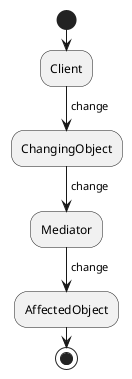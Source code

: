 @startuml
'https://plantuml.com/activity-diagram-beta

start
:Client;
->change;
:ChangingObject;
->change;

:Mediator;

->change;

:AffectedObject;

stop

@enduml
